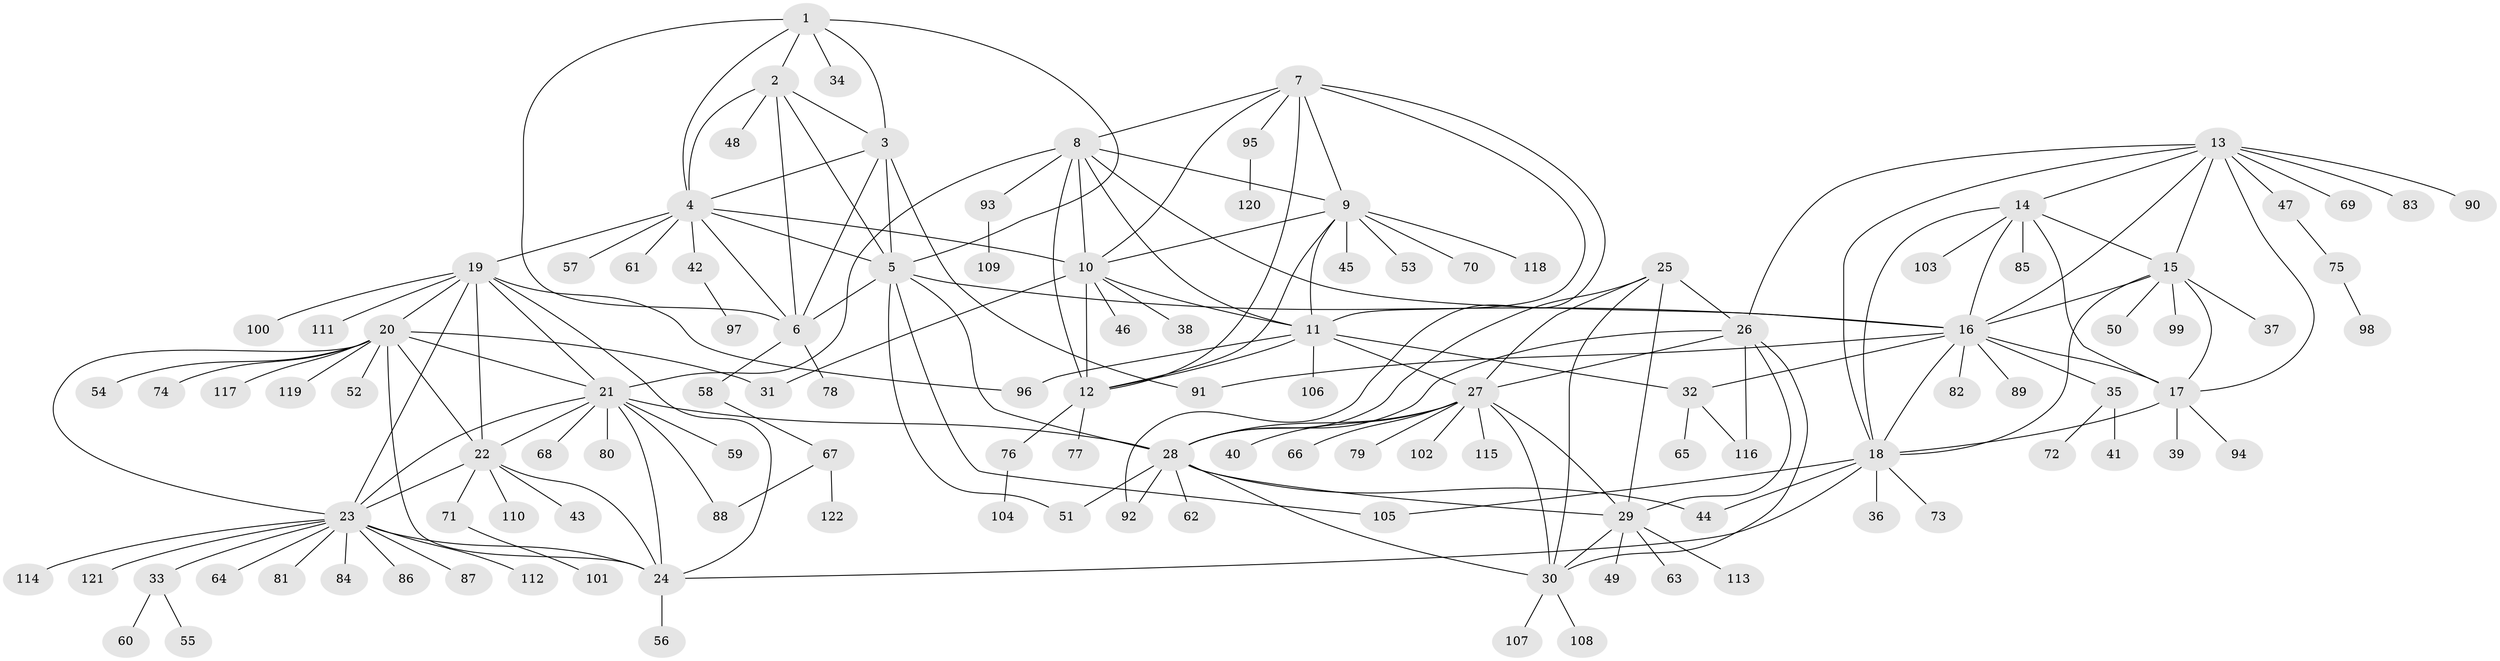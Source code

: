 // coarse degree distribution, {6: 0.09782608695652174, 4: 0.021739130434782608, 8: 0.043478260869565216, 7: 0.021739130434782608, 5: 0.021739130434782608, 9: 0.06521739130434782, 16: 0.010869565217391304, 17: 0.010869565217391304, 2: 0.10869565217391304, 1: 0.5978260869565217}
// Generated by graph-tools (version 1.1) at 2025/42/03/06/25 10:42:14]
// undirected, 122 vertices, 187 edges
graph export_dot {
graph [start="1"]
  node [color=gray90,style=filled];
  1;
  2;
  3;
  4;
  5;
  6;
  7;
  8;
  9;
  10;
  11;
  12;
  13;
  14;
  15;
  16;
  17;
  18;
  19;
  20;
  21;
  22;
  23;
  24;
  25;
  26;
  27;
  28;
  29;
  30;
  31;
  32;
  33;
  34;
  35;
  36;
  37;
  38;
  39;
  40;
  41;
  42;
  43;
  44;
  45;
  46;
  47;
  48;
  49;
  50;
  51;
  52;
  53;
  54;
  55;
  56;
  57;
  58;
  59;
  60;
  61;
  62;
  63;
  64;
  65;
  66;
  67;
  68;
  69;
  70;
  71;
  72;
  73;
  74;
  75;
  76;
  77;
  78;
  79;
  80;
  81;
  82;
  83;
  84;
  85;
  86;
  87;
  88;
  89;
  90;
  91;
  92;
  93;
  94;
  95;
  96;
  97;
  98;
  99;
  100;
  101;
  102;
  103;
  104;
  105;
  106;
  107;
  108;
  109;
  110;
  111;
  112;
  113;
  114;
  115;
  116;
  117;
  118;
  119;
  120;
  121;
  122;
  1 -- 2;
  1 -- 3;
  1 -- 4;
  1 -- 5;
  1 -- 6;
  1 -- 34;
  2 -- 3;
  2 -- 4;
  2 -- 5;
  2 -- 6;
  2 -- 48;
  3 -- 4;
  3 -- 5;
  3 -- 6;
  3 -- 91;
  4 -- 5;
  4 -- 6;
  4 -- 10;
  4 -- 19;
  4 -- 42;
  4 -- 57;
  4 -- 61;
  5 -- 6;
  5 -- 16;
  5 -- 28;
  5 -- 51;
  5 -- 105;
  6 -- 58;
  6 -- 78;
  7 -- 8;
  7 -- 9;
  7 -- 10;
  7 -- 11;
  7 -- 12;
  7 -- 92;
  7 -- 95;
  8 -- 9;
  8 -- 10;
  8 -- 11;
  8 -- 12;
  8 -- 16;
  8 -- 21;
  8 -- 93;
  9 -- 10;
  9 -- 11;
  9 -- 12;
  9 -- 45;
  9 -- 53;
  9 -- 70;
  9 -- 118;
  10 -- 11;
  10 -- 12;
  10 -- 31;
  10 -- 38;
  10 -- 46;
  11 -- 12;
  11 -- 27;
  11 -- 32;
  11 -- 96;
  11 -- 106;
  12 -- 76;
  12 -- 77;
  13 -- 14;
  13 -- 15;
  13 -- 16;
  13 -- 17;
  13 -- 18;
  13 -- 26;
  13 -- 47;
  13 -- 69;
  13 -- 83;
  13 -- 90;
  14 -- 15;
  14 -- 16;
  14 -- 17;
  14 -- 18;
  14 -- 85;
  14 -- 103;
  15 -- 16;
  15 -- 17;
  15 -- 18;
  15 -- 37;
  15 -- 50;
  15 -- 99;
  16 -- 17;
  16 -- 18;
  16 -- 32;
  16 -- 35;
  16 -- 82;
  16 -- 89;
  16 -- 91;
  17 -- 18;
  17 -- 39;
  17 -- 94;
  18 -- 24;
  18 -- 36;
  18 -- 44;
  18 -- 73;
  18 -- 105;
  19 -- 20;
  19 -- 21;
  19 -- 22;
  19 -- 23;
  19 -- 24;
  19 -- 96;
  19 -- 100;
  19 -- 111;
  20 -- 21;
  20 -- 22;
  20 -- 23;
  20 -- 24;
  20 -- 31;
  20 -- 52;
  20 -- 54;
  20 -- 74;
  20 -- 117;
  20 -- 119;
  21 -- 22;
  21 -- 23;
  21 -- 24;
  21 -- 28;
  21 -- 59;
  21 -- 68;
  21 -- 80;
  21 -- 88;
  22 -- 23;
  22 -- 24;
  22 -- 43;
  22 -- 71;
  22 -- 110;
  23 -- 24;
  23 -- 33;
  23 -- 64;
  23 -- 81;
  23 -- 84;
  23 -- 86;
  23 -- 87;
  23 -- 112;
  23 -- 114;
  23 -- 121;
  24 -- 56;
  25 -- 26;
  25 -- 27;
  25 -- 28;
  25 -- 29;
  25 -- 30;
  26 -- 27;
  26 -- 28;
  26 -- 29;
  26 -- 30;
  26 -- 116;
  27 -- 28;
  27 -- 29;
  27 -- 30;
  27 -- 40;
  27 -- 66;
  27 -- 79;
  27 -- 102;
  27 -- 115;
  28 -- 29;
  28 -- 30;
  28 -- 44;
  28 -- 51;
  28 -- 62;
  28 -- 92;
  29 -- 30;
  29 -- 49;
  29 -- 63;
  29 -- 113;
  30 -- 107;
  30 -- 108;
  32 -- 65;
  32 -- 116;
  33 -- 55;
  33 -- 60;
  35 -- 41;
  35 -- 72;
  42 -- 97;
  47 -- 75;
  58 -- 67;
  67 -- 88;
  67 -- 122;
  71 -- 101;
  75 -- 98;
  76 -- 104;
  93 -- 109;
  95 -- 120;
}
